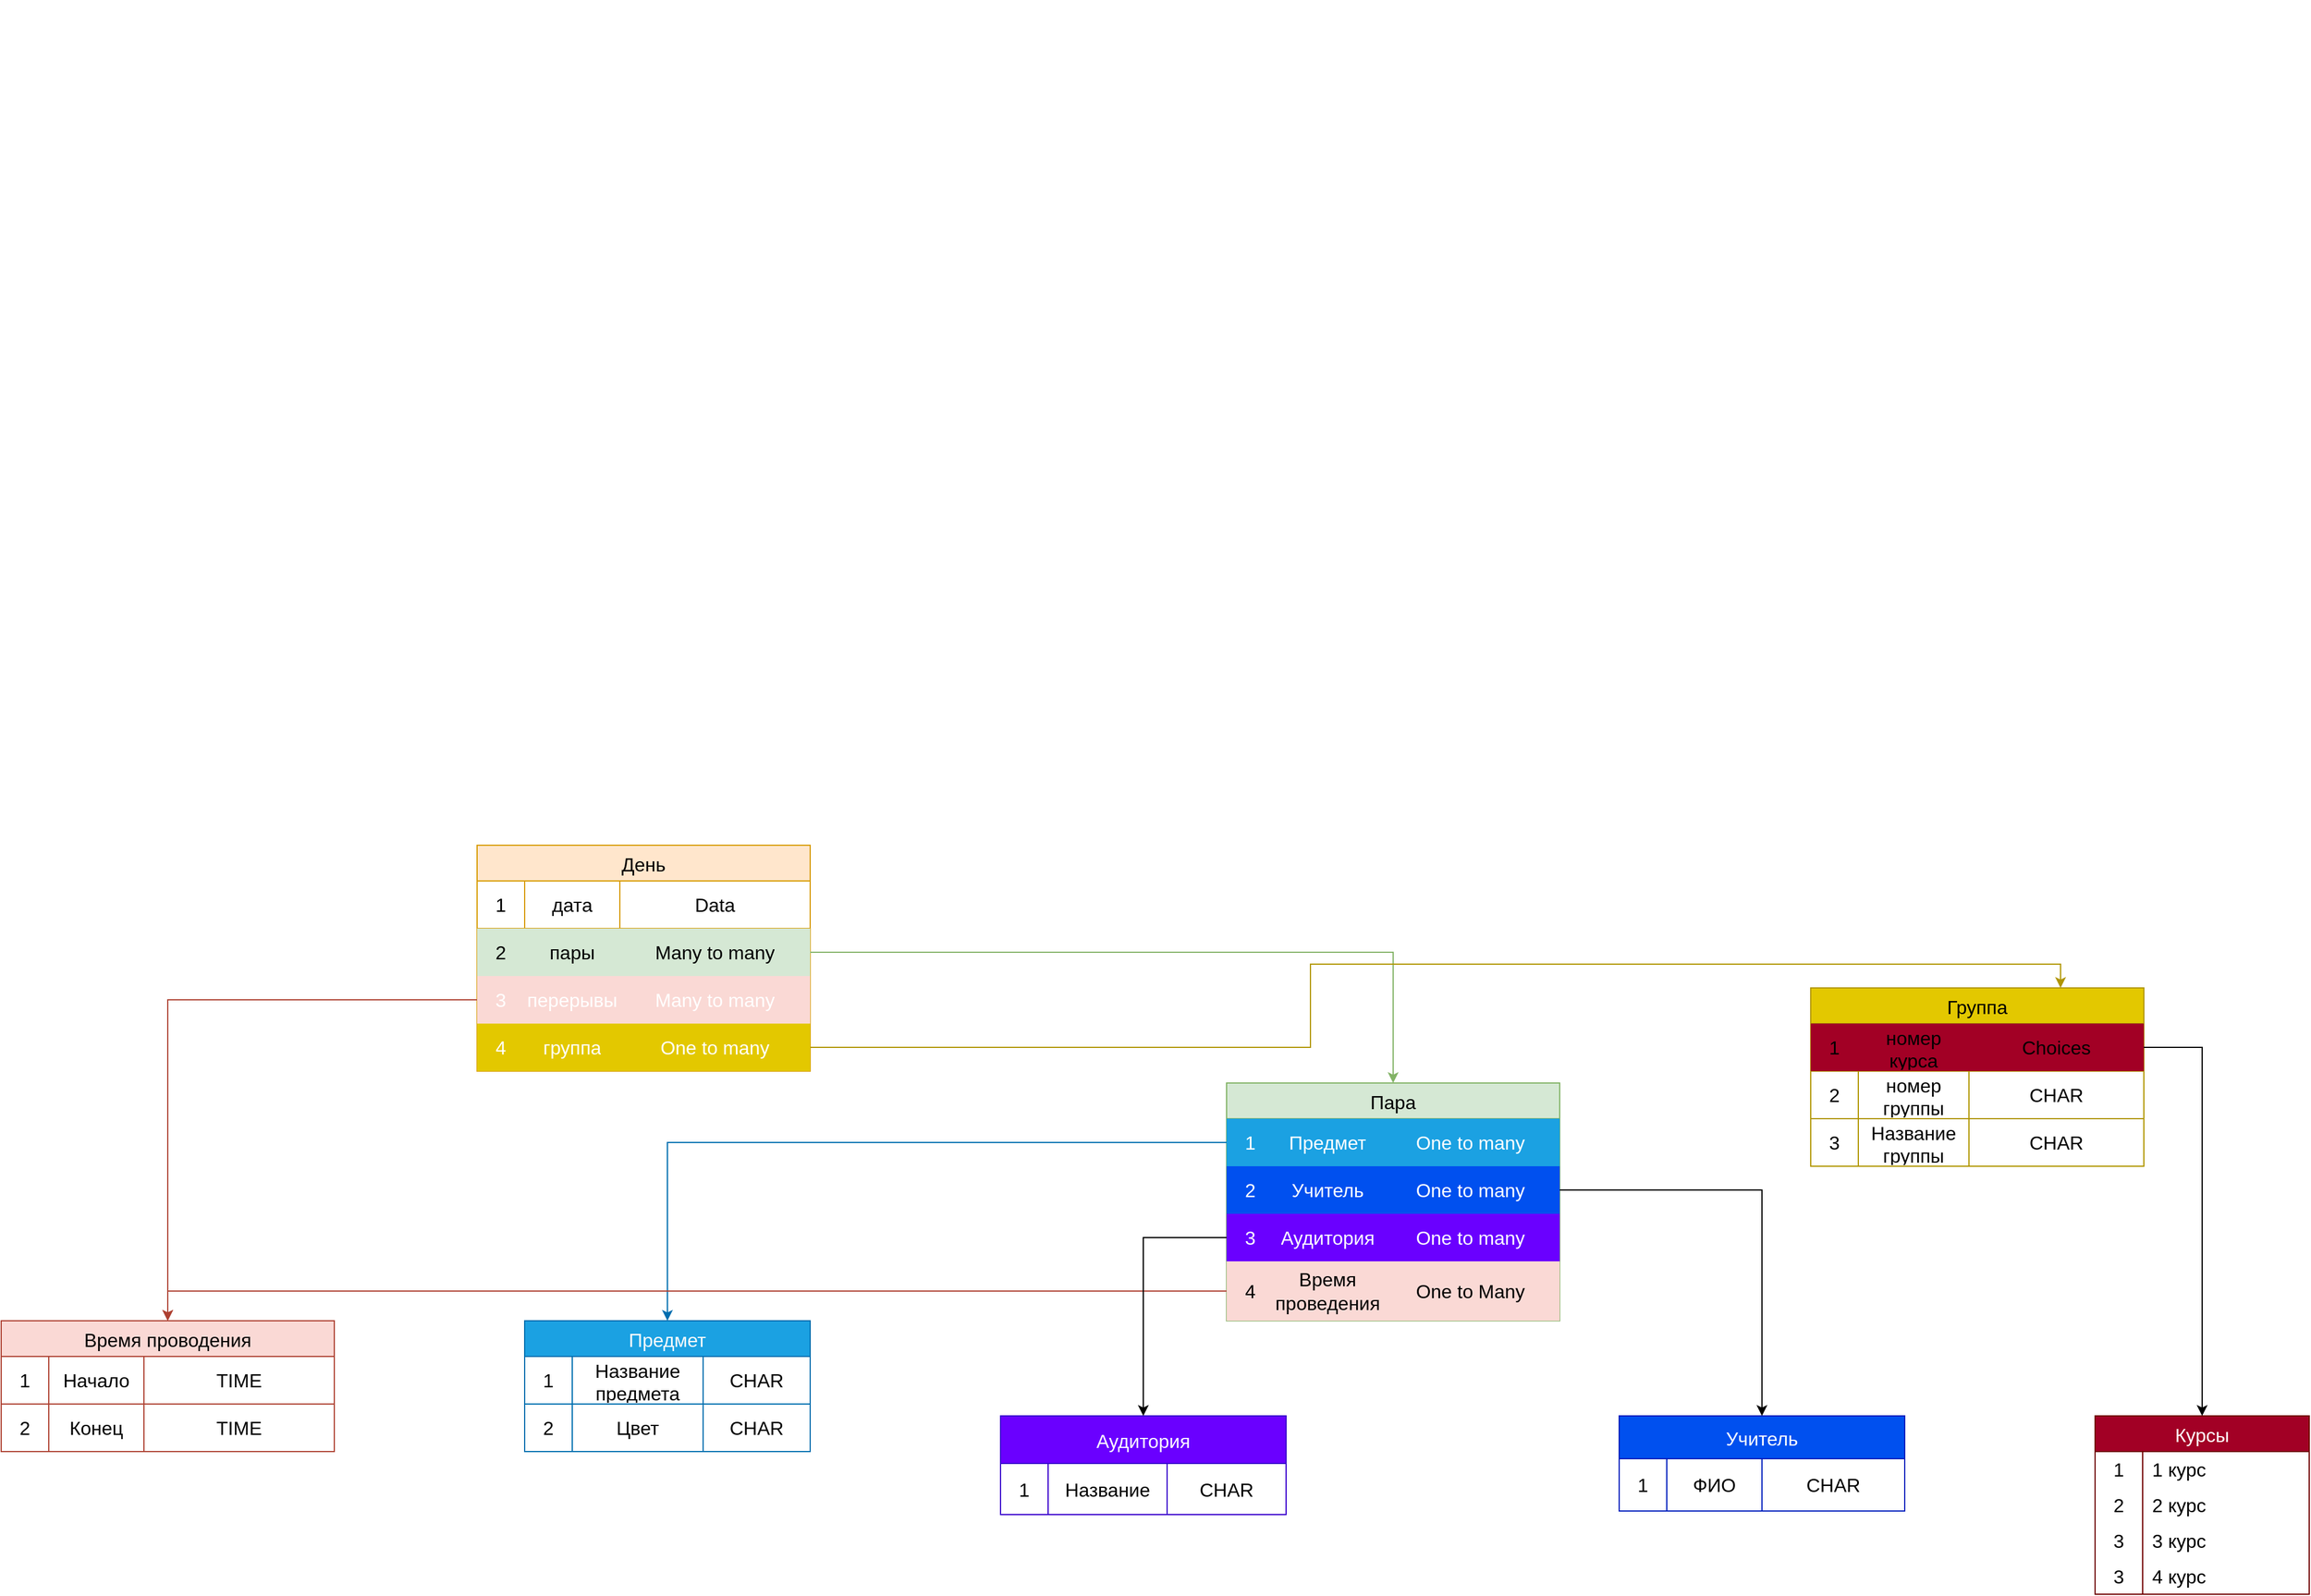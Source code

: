 <mxfile version="21.3.7" type="github">
  <diagram name="Страница 1" id="l88t7yl5sVM7H9zaF7OF">
    <mxGraphModel dx="4412" dy="1768" grid="1" gridSize="10" guides="1" tooltips="1" connect="1" arrows="1" fold="1" page="1" pageScale="1" pageWidth="827" pageHeight="1169" math="0" shadow="0">
      <root>
        <mxCell id="0" />
        <mxCell id="1" parent="0" />
        <mxCell id="nPrGG4G05b8_OCplmjlZ-57" value="" style="shape=tableRow;horizontal=0;startSize=0;swimlaneHead=0;swimlaneBody=0;top=0;left=0;bottom=0;right=0;collapsible=0;dropTarget=0;fillColor=none;points=[[0,0.5],[1,0.5]];portConstraint=eastwest;strokeColor=inherit;fontSize=16;" vertex="1" parent="1">
          <mxGeometry x="40" y="410" width="180" height="30" as="geometry" />
        </mxCell>
        <mxCell id="nPrGG4G05b8_OCplmjlZ-191" value="День" style="shape=table;startSize=30;container=1;collapsible=0;childLayout=tableLayout;strokeColor=#d79b00;fontSize=16;fillColor=#ffe6cc;" vertex="1" parent="1">
          <mxGeometry x="-160" y="1120" width="280" height="190" as="geometry" />
        </mxCell>
        <mxCell id="nPrGG4G05b8_OCplmjlZ-192" value="" style="shape=tableRow;horizontal=0;startSize=0;swimlaneHead=0;swimlaneBody=0;strokeColor=#d79b00;top=0;left=0;bottom=0;right=0;collapsible=0;dropTarget=0;fillColor=none;points=[[0,0.5],[1,0.5]];portConstraint=eastwest;fontSize=16;" vertex="1" parent="nPrGG4G05b8_OCplmjlZ-191">
          <mxGeometry y="30" width="280" height="40" as="geometry" />
        </mxCell>
        <mxCell id="nPrGG4G05b8_OCplmjlZ-193" value="1" style="shape=partialRectangle;html=1;whiteSpace=wrap;connectable=0;strokeColor=inherit;overflow=hidden;fillColor=none;top=0;left=0;bottom=0;right=0;pointerEvents=1;fontSize=16;" vertex="1" parent="nPrGG4G05b8_OCplmjlZ-192">
          <mxGeometry width="40" height="40" as="geometry">
            <mxRectangle width="40" height="40" as="alternateBounds" />
          </mxGeometry>
        </mxCell>
        <mxCell id="nPrGG4G05b8_OCplmjlZ-194" value="дата" style="shape=partialRectangle;html=1;whiteSpace=wrap;connectable=0;strokeColor=inherit;overflow=hidden;fillColor=none;top=0;left=0;bottom=0;right=0;pointerEvents=1;fontSize=16;" vertex="1" parent="nPrGG4G05b8_OCplmjlZ-192">
          <mxGeometry x="40" width="80" height="40" as="geometry">
            <mxRectangle width="80" height="40" as="alternateBounds" />
          </mxGeometry>
        </mxCell>
        <mxCell id="nPrGG4G05b8_OCplmjlZ-195" value="Data" style="shape=partialRectangle;html=1;whiteSpace=wrap;connectable=0;strokeColor=inherit;overflow=hidden;fillColor=none;top=0;left=0;bottom=0;right=0;pointerEvents=1;fontSize=16;" vertex="1" parent="nPrGG4G05b8_OCplmjlZ-192">
          <mxGeometry x="120" width="160" height="40" as="geometry">
            <mxRectangle width="160" height="40" as="alternateBounds" />
          </mxGeometry>
        </mxCell>
        <mxCell id="nPrGG4G05b8_OCplmjlZ-385" value="" style="shape=tableRow;horizontal=0;startSize=0;swimlaneHead=0;swimlaneBody=0;strokeColor=#82b366;top=0;left=0;bottom=0;right=0;collapsible=0;dropTarget=0;fillColor=#d5e8d4;points=[[0,0.5],[1,0.5]];portConstraint=eastwest;fontSize=16;" vertex="1" parent="nPrGG4G05b8_OCplmjlZ-191">
          <mxGeometry y="70" width="280" height="40" as="geometry" />
        </mxCell>
        <mxCell id="nPrGG4G05b8_OCplmjlZ-386" value="2" style="shape=partialRectangle;html=1;whiteSpace=wrap;connectable=0;strokeColor=inherit;overflow=hidden;fillColor=none;top=0;left=0;bottom=0;right=0;pointerEvents=1;fontSize=16;" vertex="1" parent="nPrGG4G05b8_OCplmjlZ-385">
          <mxGeometry width="40" height="40" as="geometry">
            <mxRectangle width="40" height="40" as="alternateBounds" />
          </mxGeometry>
        </mxCell>
        <mxCell id="nPrGG4G05b8_OCplmjlZ-387" value="пары" style="shape=partialRectangle;html=1;whiteSpace=wrap;connectable=0;strokeColor=inherit;overflow=hidden;fillColor=none;top=0;left=0;bottom=0;right=0;pointerEvents=1;fontSize=16;" vertex="1" parent="nPrGG4G05b8_OCplmjlZ-385">
          <mxGeometry x="40" width="80" height="40" as="geometry">
            <mxRectangle width="80" height="40" as="alternateBounds" />
          </mxGeometry>
        </mxCell>
        <mxCell id="nPrGG4G05b8_OCplmjlZ-388" value="Many to many" style="shape=partialRectangle;html=1;whiteSpace=wrap;connectable=0;strokeColor=inherit;overflow=hidden;fillColor=none;top=0;left=0;bottom=0;right=0;pointerEvents=1;fontSize=16;" vertex="1" parent="nPrGG4G05b8_OCplmjlZ-385">
          <mxGeometry x="120" width="160" height="40" as="geometry">
            <mxRectangle width="160" height="40" as="alternateBounds" />
          </mxGeometry>
        </mxCell>
        <mxCell id="nPrGG4G05b8_OCplmjlZ-425" value="" style="shape=tableRow;horizontal=0;startSize=0;swimlaneHead=0;swimlaneBody=0;strokeColor=#ae4132;top=0;left=0;bottom=0;right=0;collapsible=0;dropTarget=0;fillColor=#fad9d5;points=[[0,0.5],[1,0.5]];portConstraint=eastwest;fontSize=16;" vertex="1" parent="nPrGG4G05b8_OCplmjlZ-191">
          <mxGeometry y="110" width="280" height="40" as="geometry" />
        </mxCell>
        <mxCell id="nPrGG4G05b8_OCplmjlZ-426" value="3" style="shape=partialRectangle;html=1;whiteSpace=wrap;connectable=0;strokeColor=inherit;overflow=hidden;fillColor=none;top=0;left=0;bottom=0;right=0;pointerEvents=1;fontSize=16;fontColor=#ffffff;labelBorderColor=none;" vertex="1" parent="nPrGG4G05b8_OCplmjlZ-425">
          <mxGeometry width="40" height="40" as="geometry">
            <mxRectangle width="40" height="40" as="alternateBounds" />
          </mxGeometry>
        </mxCell>
        <mxCell id="nPrGG4G05b8_OCplmjlZ-427" value="перерывы" style="shape=partialRectangle;html=1;whiteSpace=wrap;connectable=0;strokeColor=inherit;overflow=hidden;fillColor=none;top=0;left=0;bottom=0;right=0;pointerEvents=1;fontSize=16;fontColor=#ffffff;labelBorderColor=none;" vertex="1" parent="nPrGG4G05b8_OCplmjlZ-425">
          <mxGeometry x="40" width="80" height="40" as="geometry">
            <mxRectangle width="80" height="40" as="alternateBounds" />
          </mxGeometry>
        </mxCell>
        <mxCell id="nPrGG4G05b8_OCplmjlZ-428" value="Many to many" style="shape=partialRectangle;html=1;whiteSpace=wrap;connectable=0;strokeColor=inherit;overflow=hidden;fillColor=none;top=0;left=0;bottom=0;right=0;pointerEvents=1;fontSize=16;fontColor=#ffffff;labelBorderColor=none;" vertex="1" parent="nPrGG4G05b8_OCplmjlZ-425">
          <mxGeometry x="120" width="160" height="40" as="geometry">
            <mxRectangle width="160" height="40" as="alternateBounds" />
          </mxGeometry>
        </mxCell>
        <mxCell id="nPrGG4G05b8_OCplmjlZ-522" value="" style="shape=tableRow;horizontal=0;startSize=0;swimlaneHead=0;swimlaneBody=0;strokeColor=#B09500;top=0;left=0;bottom=0;right=0;collapsible=0;dropTarget=0;fillColor=#e3c800;points=[[0,0.5],[1,0.5]];portConstraint=eastwest;fontSize=16;fontColor=#000000;" vertex="1" parent="nPrGG4G05b8_OCplmjlZ-191">
          <mxGeometry y="150" width="280" height="40" as="geometry" />
        </mxCell>
        <mxCell id="nPrGG4G05b8_OCplmjlZ-523" value="4" style="shape=partialRectangle;html=1;whiteSpace=wrap;connectable=0;strokeColor=inherit;overflow=hidden;fillColor=none;top=0;left=0;bottom=0;right=0;pointerEvents=1;fontSize=16;fontColor=#ffffff;labelBorderColor=none;" vertex="1" parent="nPrGG4G05b8_OCplmjlZ-522">
          <mxGeometry width="40" height="40" as="geometry">
            <mxRectangle width="40" height="40" as="alternateBounds" />
          </mxGeometry>
        </mxCell>
        <mxCell id="nPrGG4G05b8_OCplmjlZ-524" value="группа" style="shape=partialRectangle;html=1;whiteSpace=wrap;connectable=0;strokeColor=inherit;overflow=hidden;fillColor=none;top=0;left=0;bottom=0;right=0;pointerEvents=1;fontSize=16;fontColor=#ffffff;labelBorderColor=none;" vertex="1" parent="nPrGG4G05b8_OCplmjlZ-522">
          <mxGeometry x="40" width="80" height="40" as="geometry">
            <mxRectangle width="80" height="40" as="alternateBounds" />
          </mxGeometry>
        </mxCell>
        <mxCell id="nPrGG4G05b8_OCplmjlZ-525" value="One to many" style="shape=partialRectangle;html=1;whiteSpace=wrap;connectable=0;strokeColor=inherit;overflow=hidden;fillColor=none;top=0;left=0;bottom=0;right=0;pointerEvents=1;fontSize=16;fontColor=#ffffff;labelBorderColor=none;" vertex="1" parent="nPrGG4G05b8_OCplmjlZ-522">
          <mxGeometry x="120" width="160" height="40" as="geometry">
            <mxRectangle width="160" height="40" as="alternateBounds" />
          </mxGeometry>
        </mxCell>
        <mxCell id="nPrGG4G05b8_OCplmjlZ-247" value="Группа" style="shape=table;startSize=30;container=1;collapsible=0;childLayout=tableLayout;strokeColor=#B09500;fontSize=16;fillColor=#e3c800;fontColor=#000000;" vertex="1" parent="1">
          <mxGeometry x="961" y="1240" width="280" height="150" as="geometry" />
        </mxCell>
        <mxCell id="nPrGG4G05b8_OCplmjlZ-264" value="" style="shape=tableRow;horizontal=0;startSize=0;swimlaneHead=0;swimlaneBody=0;top=0;left=0;bottom=0;right=0;collapsible=0;dropTarget=0;points=[[0,0.5],[1,0.5]];portConstraint=eastwest;fontSize=16;fillColor=#a20025;fontColor=#ffffff;strokeColor=#6F0000;" vertex="1" parent="nPrGG4G05b8_OCplmjlZ-247">
          <mxGeometry y="30" width="280" height="40" as="geometry" />
        </mxCell>
        <mxCell id="nPrGG4G05b8_OCplmjlZ-265" value="1" style="shape=partialRectangle;html=1;whiteSpace=wrap;connectable=0;strokeColor=inherit;overflow=hidden;fillColor=none;top=0;left=0;bottom=0;right=0;pointerEvents=1;fontSize=16;" vertex="1" parent="nPrGG4G05b8_OCplmjlZ-264">
          <mxGeometry width="40" height="40" as="geometry">
            <mxRectangle width="40" height="40" as="alternateBounds" />
          </mxGeometry>
        </mxCell>
        <mxCell id="nPrGG4G05b8_OCplmjlZ-266" value="номер курса" style="shape=partialRectangle;html=1;whiteSpace=wrap;connectable=0;strokeColor=inherit;overflow=hidden;fillColor=none;top=0;left=0;bottom=0;right=0;pointerEvents=1;fontSize=16;" vertex="1" parent="nPrGG4G05b8_OCplmjlZ-264">
          <mxGeometry x="40" width="93" height="40" as="geometry">
            <mxRectangle width="93" height="40" as="alternateBounds" />
          </mxGeometry>
        </mxCell>
        <mxCell id="nPrGG4G05b8_OCplmjlZ-267" value="Choices" style="shape=partialRectangle;html=1;whiteSpace=wrap;connectable=0;strokeColor=inherit;overflow=hidden;fillColor=none;top=0;left=0;bottom=0;right=0;pointerEvents=1;fontSize=16;" vertex="1" parent="nPrGG4G05b8_OCplmjlZ-264">
          <mxGeometry x="133" width="147" height="40" as="geometry">
            <mxRectangle width="147" height="40" as="alternateBounds" />
          </mxGeometry>
        </mxCell>
        <mxCell id="nPrGG4G05b8_OCplmjlZ-252" value="" style="shape=tableRow;horizontal=0;startSize=0;swimlaneHead=0;swimlaneBody=0;strokeColor=inherit;top=0;left=0;bottom=0;right=0;collapsible=0;dropTarget=0;fillColor=none;points=[[0,0.5],[1,0.5]];portConstraint=eastwest;fontSize=16;" vertex="1" parent="nPrGG4G05b8_OCplmjlZ-247">
          <mxGeometry y="70" width="280" height="40" as="geometry" />
        </mxCell>
        <mxCell id="nPrGG4G05b8_OCplmjlZ-253" value="2" style="shape=partialRectangle;html=1;whiteSpace=wrap;connectable=0;strokeColor=inherit;overflow=hidden;fillColor=none;top=0;left=0;bottom=0;right=0;pointerEvents=1;fontSize=16;" vertex="1" parent="nPrGG4G05b8_OCplmjlZ-252">
          <mxGeometry width="40" height="40" as="geometry">
            <mxRectangle width="40" height="40" as="alternateBounds" />
          </mxGeometry>
        </mxCell>
        <mxCell id="nPrGG4G05b8_OCplmjlZ-254" value="номер группы" style="shape=partialRectangle;html=1;whiteSpace=wrap;connectable=0;strokeColor=inherit;overflow=hidden;fillColor=none;top=0;left=0;bottom=0;right=0;pointerEvents=1;fontSize=16;" vertex="1" parent="nPrGG4G05b8_OCplmjlZ-252">
          <mxGeometry x="40" width="93" height="40" as="geometry">
            <mxRectangle width="93" height="40" as="alternateBounds" />
          </mxGeometry>
        </mxCell>
        <mxCell id="nPrGG4G05b8_OCplmjlZ-255" value="CHAR" style="shape=partialRectangle;html=1;whiteSpace=wrap;connectable=0;strokeColor=inherit;overflow=hidden;fillColor=none;top=0;left=0;bottom=0;right=0;pointerEvents=1;fontSize=16;" vertex="1" parent="nPrGG4G05b8_OCplmjlZ-252">
          <mxGeometry x="133" width="147" height="40" as="geometry">
            <mxRectangle width="147" height="40" as="alternateBounds" />
          </mxGeometry>
        </mxCell>
        <mxCell id="nPrGG4G05b8_OCplmjlZ-256" value="" style="shape=tableRow;horizontal=0;startSize=0;swimlaneHead=0;swimlaneBody=0;strokeColor=inherit;top=0;left=0;bottom=0;right=0;collapsible=0;dropTarget=0;fillColor=none;points=[[0,0.5],[1,0.5]];portConstraint=eastwest;fontSize=16;" vertex="1" parent="nPrGG4G05b8_OCplmjlZ-247">
          <mxGeometry y="110" width="280" height="40" as="geometry" />
        </mxCell>
        <mxCell id="nPrGG4G05b8_OCplmjlZ-257" value="3" style="shape=partialRectangle;html=1;whiteSpace=wrap;connectable=0;strokeColor=inherit;overflow=hidden;fillColor=none;top=0;left=0;bottom=0;right=0;pointerEvents=1;fontSize=16;" vertex="1" parent="nPrGG4G05b8_OCplmjlZ-256">
          <mxGeometry width="40" height="40" as="geometry">
            <mxRectangle width="40" height="40" as="alternateBounds" />
          </mxGeometry>
        </mxCell>
        <mxCell id="nPrGG4G05b8_OCplmjlZ-258" value="Название группы" style="shape=partialRectangle;html=1;whiteSpace=wrap;connectable=0;strokeColor=inherit;overflow=hidden;fillColor=none;top=0;left=0;bottom=0;right=0;pointerEvents=1;fontSize=16;" vertex="1" parent="nPrGG4G05b8_OCplmjlZ-256">
          <mxGeometry x="40" width="93" height="40" as="geometry">
            <mxRectangle width="93" height="40" as="alternateBounds" />
          </mxGeometry>
        </mxCell>
        <mxCell id="nPrGG4G05b8_OCplmjlZ-259" value="CHAR" style="shape=partialRectangle;html=1;whiteSpace=wrap;connectable=0;strokeColor=inherit;overflow=hidden;fillColor=none;top=0;left=0;bottom=0;right=0;pointerEvents=1;fontSize=16;" vertex="1" parent="nPrGG4G05b8_OCplmjlZ-256">
          <mxGeometry x="133" width="147" height="40" as="geometry">
            <mxRectangle width="147" height="40" as="alternateBounds" />
          </mxGeometry>
        </mxCell>
        <mxCell id="nPrGG4G05b8_OCplmjlZ-324" value="Предмет" style="shape=table;startSize=30;container=1;collapsible=0;childLayout=tableLayout;strokeColor=#006EAF;fontSize=16;fillColor=#1ba1e2;fontColor=#fafafa;labelBorderColor=none;" vertex="1" parent="1">
          <mxGeometry x="-120" y="1520" width="240" height="110" as="geometry" />
        </mxCell>
        <mxCell id="nPrGG4G05b8_OCplmjlZ-329" value="" style="shape=tableRow;horizontal=0;startSize=0;swimlaneHead=0;swimlaneBody=0;strokeColor=inherit;top=0;left=0;bottom=0;right=0;collapsible=0;dropTarget=0;fillColor=none;points=[[0,0.5],[1,0.5]];portConstraint=eastwest;fontSize=16;" vertex="1" parent="nPrGG4G05b8_OCplmjlZ-324">
          <mxGeometry y="30" width="240" height="40" as="geometry" />
        </mxCell>
        <mxCell id="nPrGG4G05b8_OCplmjlZ-330" value="1" style="shape=partialRectangle;html=1;whiteSpace=wrap;connectable=0;strokeColor=inherit;overflow=hidden;fillColor=none;top=0;left=0;bottom=0;right=0;pointerEvents=1;fontSize=16;" vertex="1" parent="nPrGG4G05b8_OCplmjlZ-329">
          <mxGeometry width="40" height="40" as="geometry">
            <mxRectangle width="40" height="40" as="alternateBounds" />
          </mxGeometry>
        </mxCell>
        <mxCell id="nPrGG4G05b8_OCplmjlZ-331" value="Название предмета" style="shape=partialRectangle;html=1;whiteSpace=wrap;connectable=0;strokeColor=inherit;overflow=hidden;fillColor=none;top=0;left=0;bottom=0;right=0;pointerEvents=1;fontSize=16;" vertex="1" parent="nPrGG4G05b8_OCplmjlZ-329">
          <mxGeometry x="40" width="110" height="40" as="geometry">
            <mxRectangle width="110" height="40" as="alternateBounds" />
          </mxGeometry>
        </mxCell>
        <mxCell id="nPrGG4G05b8_OCplmjlZ-332" value="CHAR" style="shape=partialRectangle;html=1;whiteSpace=wrap;connectable=0;strokeColor=inherit;overflow=hidden;fillColor=none;top=0;left=0;bottom=0;right=0;pointerEvents=1;fontSize=16;" vertex="1" parent="nPrGG4G05b8_OCplmjlZ-329">
          <mxGeometry x="150" width="90" height="40" as="geometry">
            <mxRectangle width="90" height="40" as="alternateBounds" />
          </mxGeometry>
        </mxCell>
        <mxCell id="nPrGG4G05b8_OCplmjlZ-528" value="" style="shape=tableRow;horizontal=0;startSize=0;swimlaneHead=0;swimlaneBody=0;strokeColor=inherit;top=0;left=0;bottom=0;right=0;collapsible=0;dropTarget=0;fillColor=none;points=[[0,0.5],[1,0.5]];portConstraint=eastwest;fontSize=16;" vertex="1" parent="nPrGG4G05b8_OCplmjlZ-324">
          <mxGeometry y="70" width="240" height="40" as="geometry" />
        </mxCell>
        <mxCell id="nPrGG4G05b8_OCplmjlZ-529" value="2" style="shape=partialRectangle;html=1;whiteSpace=wrap;connectable=0;strokeColor=inherit;overflow=hidden;fillColor=none;top=0;left=0;bottom=0;right=0;pointerEvents=1;fontSize=16;" vertex="1" parent="nPrGG4G05b8_OCplmjlZ-528">
          <mxGeometry width="40" height="40" as="geometry">
            <mxRectangle width="40" height="40" as="alternateBounds" />
          </mxGeometry>
        </mxCell>
        <mxCell id="nPrGG4G05b8_OCplmjlZ-530" value="Цвет" style="shape=partialRectangle;html=1;whiteSpace=wrap;connectable=0;strokeColor=inherit;overflow=hidden;fillColor=none;top=0;left=0;bottom=0;right=0;pointerEvents=1;fontSize=16;" vertex="1" parent="nPrGG4G05b8_OCplmjlZ-528">
          <mxGeometry x="40" width="110" height="40" as="geometry">
            <mxRectangle width="110" height="40" as="alternateBounds" />
          </mxGeometry>
        </mxCell>
        <mxCell id="nPrGG4G05b8_OCplmjlZ-531" value="CHAR" style="shape=partialRectangle;html=1;whiteSpace=wrap;connectable=0;strokeColor=inherit;overflow=hidden;fillColor=none;top=0;left=0;bottom=0;right=0;pointerEvents=1;fontSize=16;" vertex="1" parent="nPrGG4G05b8_OCplmjlZ-528">
          <mxGeometry x="150" width="90" height="40" as="geometry">
            <mxRectangle width="90" height="40" as="alternateBounds" />
          </mxGeometry>
        </mxCell>
        <mxCell id="nPrGG4G05b8_OCplmjlZ-342" value="Учитель" style="shape=table;startSize=36;container=1;collapsible=0;childLayout=tableLayout;strokeColor=#001DBC;fontSize=16;fillColor=#0050ef;fontColor=#ffffff;labelBackgroundColor=none;" vertex="1" parent="1">
          <mxGeometry x="800" y="1600" width="240" height="80" as="geometry" />
        </mxCell>
        <mxCell id="nPrGG4G05b8_OCplmjlZ-347" value="" style="shape=tableRow;horizontal=0;startSize=0;swimlaneHead=0;swimlaneBody=0;strokeColor=inherit;top=0;left=0;bottom=0;right=0;collapsible=0;dropTarget=0;fillColor=none;points=[[0,0.5],[1,0.5]];portConstraint=eastwest;fontSize=16;" vertex="1" parent="nPrGG4G05b8_OCplmjlZ-342">
          <mxGeometry y="36" width="240" height="44" as="geometry" />
        </mxCell>
        <mxCell id="nPrGG4G05b8_OCplmjlZ-348" value="1" style="shape=partialRectangle;html=1;whiteSpace=wrap;connectable=0;strokeColor=inherit;overflow=hidden;fillColor=none;top=0;left=0;bottom=0;right=0;pointerEvents=1;fontSize=16;" vertex="1" parent="nPrGG4G05b8_OCplmjlZ-347">
          <mxGeometry width="40" height="44" as="geometry">
            <mxRectangle width="40" height="44" as="alternateBounds" />
          </mxGeometry>
        </mxCell>
        <mxCell id="nPrGG4G05b8_OCplmjlZ-349" value="ФИО" style="shape=partialRectangle;html=1;whiteSpace=wrap;connectable=0;strokeColor=inherit;overflow=hidden;fillColor=none;top=0;left=0;bottom=0;right=0;pointerEvents=1;fontSize=16;" vertex="1" parent="nPrGG4G05b8_OCplmjlZ-347">
          <mxGeometry x="40" width="80" height="44" as="geometry">
            <mxRectangle width="80" height="44" as="alternateBounds" />
          </mxGeometry>
        </mxCell>
        <mxCell id="nPrGG4G05b8_OCplmjlZ-350" value="CHAR" style="shape=partialRectangle;html=1;whiteSpace=wrap;connectable=0;strokeColor=inherit;overflow=hidden;fillColor=none;top=0;left=0;bottom=0;right=0;pointerEvents=1;fontSize=16;" vertex="1" parent="nPrGG4G05b8_OCplmjlZ-347">
          <mxGeometry x="120" width="120" height="44" as="geometry">
            <mxRectangle width="120" height="44" as="alternateBounds" />
          </mxGeometry>
        </mxCell>
        <mxCell id="nPrGG4G05b8_OCplmjlZ-360" value="Аудитория" style="shape=table;startSize=40;container=1;collapsible=0;childLayout=tableLayout;strokeColor=#3700CC;fontSize=16;fillColor=#6a00ff;fontColor=#ffffff;" vertex="1" parent="1">
          <mxGeometry x="280" y="1600" width="240" height="83" as="geometry" />
        </mxCell>
        <mxCell id="nPrGG4G05b8_OCplmjlZ-365" value="" style="shape=tableRow;horizontal=0;startSize=0;swimlaneHead=0;swimlaneBody=0;strokeColor=inherit;top=0;left=0;bottom=0;right=0;collapsible=0;dropTarget=0;fillColor=none;points=[[0,0.5],[1,0.5]];portConstraint=eastwest;fontSize=16;" vertex="1" parent="nPrGG4G05b8_OCplmjlZ-360">
          <mxGeometry y="40" width="240" height="43" as="geometry" />
        </mxCell>
        <mxCell id="nPrGG4G05b8_OCplmjlZ-366" value="1" style="shape=partialRectangle;html=1;whiteSpace=wrap;connectable=0;strokeColor=inherit;overflow=hidden;fillColor=none;top=0;left=0;bottom=0;right=0;pointerEvents=1;fontSize=16;" vertex="1" parent="nPrGG4G05b8_OCplmjlZ-365">
          <mxGeometry width="40" height="43" as="geometry">
            <mxRectangle width="40" height="43" as="alternateBounds" />
          </mxGeometry>
        </mxCell>
        <mxCell id="nPrGG4G05b8_OCplmjlZ-367" value="Название" style="shape=partialRectangle;html=1;whiteSpace=wrap;connectable=0;strokeColor=inherit;overflow=hidden;fillColor=none;top=0;left=0;bottom=0;right=0;pointerEvents=1;fontSize=16;" vertex="1" parent="nPrGG4G05b8_OCplmjlZ-365">
          <mxGeometry x="40" width="100" height="43" as="geometry">
            <mxRectangle width="100" height="43" as="alternateBounds" />
          </mxGeometry>
        </mxCell>
        <mxCell id="nPrGG4G05b8_OCplmjlZ-368" value="CHAR" style="shape=partialRectangle;html=1;whiteSpace=wrap;connectable=0;strokeColor=inherit;overflow=hidden;fillColor=none;top=0;left=0;bottom=0;right=0;pointerEvents=1;fontSize=16;" vertex="1" parent="nPrGG4G05b8_OCplmjlZ-365">
          <mxGeometry x="140" width="100" height="43" as="geometry">
            <mxRectangle width="100" height="43" as="alternateBounds" />
          </mxGeometry>
        </mxCell>
        <mxCell id="nPrGG4G05b8_OCplmjlZ-395" value="Пара" style="shape=table;startSize=30;container=1;collapsible=0;childLayout=tableLayout;strokeColor=#82b366;fontSize=16;fillColor=#d5e8d4;" vertex="1" parent="1">
          <mxGeometry x="470" y="1320" width="280" height="200" as="geometry" />
        </mxCell>
        <mxCell id="nPrGG4G05b8_OCplmjlZ-400" value="" style="shape=tableRow;horizontal=0;startSize=0;swimlaneHead=0;swimlaneBody=0;strokeColor=#006EAF;top=0;left=0;bottom=0;right=0;collapsible=0;dropTarget=0;fillColor=#1ba1e2;points=[[0,0.5],[1,0.5]];portConstraint=eastwest;fontSize=16;fontColor=#ffffff;" vertex="1" parent="nPrGG4G05b8_OCplmjlZ-395">
          <mxGeometry y="30" width="280" height="40" as="geometry" />
        </mxCell>
        <mxCell id="nPrGG4G05b8_OCplmjlZ-401" value="1" style="shape=partialRectangle;html=1;whiteSpace=wrap;connectable=0;strokeColor=inherit;overflow=hidden;fillColor=none;top=0;left=0;bottom=0;right=0;pointerEvents=1;fontSize=16;fontColor=#ffffff;" vertex="1" parent="nPrGG4G05b8_OCplmjlZ-400">
          <mxGeometry width="40" height="40" as="geometry">
            <mxRectangle width="40" height="40" as="alternateBounds" />
          </mxGeometry>
        </mxCell>
        <mxCell id="nPrGG4G05b8_OCplmjlZ-402" value="&lt;font color=&quot;#ffffff&quot;&gt;Предмет&lt;/font&gt;" style="shape=partialRectangle;html=1;whiteSpace=wrap;connectable=0;strokeColor=inherit;overflow=hidden;fillColor=none;top=0;left=0;bottom=0;right=0;pointerEvents=1;fontSize=16;" vertex="1" parent="nPrGG4G05b8_OCplmjlZ-400">
          <mxGeometry x="40" width="90" height="40" as="geometry">
            <mxRectangle width="90" height="40" as="alternateBounds" />
          </mxGeometry>
        </mxCell>
        <mxCell id="nPrGG4G05b8_OCplmjlZ-403" value="One to many" style="shape=partialRectangle;html=1;whiteSpace=wrap;connectable=0;strokeColor=inherit;overflow=hidden;fillColor=none;top=0;left=0;bottom=0;right=0;pointerEvents=1;fontSize=16;fontColor=#FFFFFF;" vertex="1" parent="nPrGG4G05b8_OCplmjlZ-400">
          <mxGeometry x="130" width="150" height="40" as="geometry">
            <mxRectangle width="150" height="40" as="alternateBounds" />
          </mxGeometry>
        </mxCell>
        <mxCell id="nPrGG4G05b8_OCplmjlZ-404" value="" style="shape=tableRow;horizontal=0;startSize=0;swimlaneHead=0;swimlaneBody=0;strokeColor=#001DBC;top=0;left=0;bottom=0;right=0;collapsible=0;dropTarget=0;fillColor=#0050ef;points=[[0,0.5],[1,0.5]];portConstraint=eastwest;fontSize=16;fontColor=#ffffff;" vertex="1" parent="nPrGG4G05b8_OCplmjlZ-395">
          <mxGeometry y="70" width="280" height="40" as="geometry" />
        </mxCell>
        <mxCell id="nPrGG4G05b8_OCplmjlZ-405" value="2" style="shape=partialRectangle;html=1;whiteSpace=wrap;connectable=0;strokeColor=inherit;overflow=hidden;fillColor=none;top=0;left=0;bottom=0;right=0;pointerEvents=1;fontSize=16;fontColor=#ffffff;labelBorderColor=none;" vertex="1" parent="nPrGG4G05b8_OCplmjlZ-404">
          <mxGeometry width="40" height="40" as="geometry">
            <mxRectangle width="40" height="40" as="alternateBounds" />
          </mxGeometry>
        </mxCell>
        <mxCell id="nPrGG4G05b8_OCplmjlZ-406" value="Учитель" style="shape=partialRectangle;html=1;whiteSpace=wrap;connectable=0;strokeColor=inherit;overflow=hidden;fillColor=none;top=0;left=0;bottom=0;right=0;pointerEvents=1;fontSize=16;fontColor=#ffffff;labelBorderColor=none;" vertex="1" parent="nPrGG4G05b8_OCplmjlZ-404">
          <mxGeometry x="40" width="90" height="40" as="geometry">
            <mxRectangle width="90" height="40" as="alternateBounds" />
          </mxGeometry>
        </mxCell>
        <mxCell id="nPrGG4G05b8_OCplmjlZ-407" value="One to many" style="shape=partialRectangle;html=1;whiteSpace=wrap;connectable=0;strokeColor=inherit;overflow=hidden;fillColor=none;top=0;left=0;bottom=0;right=0;pointerEvents=1;fontSize=16;fontColor=#FFFFFF;" vertex="1" parent="nPrGG4G05b8_OCplmjlZ-404">
          <mxGeometry x="130" width="150" height="40" as="geometry">
            <mxRectangle width="150" height="40" as="alternateBounds" />
          </mxGeometry>
        </mxCell>
        <mxCell id="nPrGG4G05b8_OCplmjlZ-408" value="" style="shape=tableRow;horizontal=0;startSize=0;swimlaneHead=0;swimlaneBody=0;strokeColor=#3700CC;top=0;left=0;bottom=0;right=0;collapsible=0;dropTarget=0;fillColor=#6a00ff;points=[[0,0.5],[1,0.5]];portConstraint=eastwest;fontSize=16;fontColor=#ffffff;" vertex="1" parent="nPrGG4G05b8_OCplmjlZ-395">
          <mxGeometry y="110" width="280" height="40" as="geometry" />
        </mxCell>
        <mxCell id="nPrGG4G05b8_OCplmjlZ-409" value="3" style="shape=partialRectangle;html=1;whiteSpace=wrap;connectable=0;strokeColor=inherit;overflow=hidden;fillColor=none;top=0;left=0;bottom=0;right=0;pointerEvents=1;fontSize=16;fontColor=#ffffff;labelBorderColor=none;" vertex="1" parent="nPrGG4G05b8_OCplmjlZ-408">
          <mxGeometry width="40" height="40" as="geometry">
            <mxRectangle width="40" height="40" as="alternateBounds" />
          </mxGeometry>
        </mxCell>
        <mxCell id="nPrGG4G05b8_OCplmjlZ-410" value="Аудитория" style="shape=partialRectangle;html=1;whiteSpace=wrap;connectable=0;strokeColor=inherit;overflow=hidden;fillColor=none;top=0;left=0;bottom=0;right=0;pointerEvents=1;fontSize=16;fontColor=#ffffff;labelBorderColor=none;" vertex="1" parent="nPrGG4G05b8_OCplmjlZ-408">
          <mxGeometry x="40" width="90" height="40" as="geometry">
            <mxRectangle width="90" height="40" as="alternateBounds" />
          </mxGeometry>
        </mxCell>
        <mxCell id="nPrGG4G05b8_OCplmjlZ-411" value="One to many" style="shape=partialRectangle;html=1;whiteSpace=wrap;connectable=0;strokeColor=inherit;overflow=hidden;fillColor=none;top=0;left=0;bottom=0;right=0;pointerEvents=1;fontSize=16;fontColor=#FFFFFF;" vertex="1" parent="nPrGG4G05b8_OCplmjlZ-408">
          <mxGeometry x="130" width="150" height="40" as="geometry">
            <mxRectangle width="150" height="40" as="alternateBounds" />
          </mxGeometry>
        </mxCell>
        <mxCell id="nPrGG4G05b8_OCplmjlZ-416" value="" style="shape=tableRow;horizontal=0;startSize=0;swimlaneHead=0;swimlaneBody=0;strokeColor=#ae4132;top=0;left=0;bottom=0;right=0;collapsible=0;dropTarget=0;fillColor=#fad9d5;points=[[0,0.5],[1,0.5]];portConstraint=eastwest;fontSize=16;" vertex="1" parent="nPrGG4G05b8_OCplmjlZ-395">
          <mxGeometry y="150" width="280" height="50" as="geometry" />
        </mxCell>
        <mxCell id="nPrGG4G05b8_OCplmjlZ-417" value="4" style="shape=partialRectangle;html=1;whiteSpace=wrap;connectable=0;strokeColor=inherit;overflow=hidden;fillColor=none;top=0;left=0;bottom=0;right=0;pointerEvents=1;fontSize=16;" vertex="1" parent="nPrGG4G05b8_OCplmjlZ-416">
          <mxGeometry width="40" height="50" as="geometry">
            <mxRectangle width="40" height="50" as="alternateBounds" />
          </mxGeometry>
        </mxCell>
        <mxCell id="nPrGG4G05b8_OCplmjlZ-418" value="Время проведения" style="shape=partialRectangle;html=1;whiteSpace=wrap;connectable=0;strokeColor=inherit;overflow=hidden;fillColor=none;top=0;left=0;bottom=0;right=0;pointerEvents=1;fontSize=16;" vertex="1" parent="nPrGG4G05b8_OCplmjlZ-416">
          <mxGeometry x="40" width="90" height="50" as="geometry">
            <mxRectangle width="90" height="50" as="alternateBounds" />
          </mxGeometry>
        </mxCell>
        <mxCell id="nPrGG4G05b8_OCplmjlZ-419" value="One to Many" style="shape=partialRectangle;html=1;whiteSpace=wrap;connectable=0;strokeColor=inherit;overflow=hidden;fillColor=none;top=0;left=0;bottom=0;right=0;pointerEvents=1;fontSize=16;" vertex="1" parent="nPrGG4G05b8_OCplmjlZ-416">
          <mxGeometry x="130" width="150" height="50" as="geometry">
            <mxRectangle width="150" height="50" as="alternateBounds" />
          </mxGeometry>
        </mxCell>
        <mxCell id="nPrGG4G05b8_OCplmjlZ-458" style="edgeStyle=orthogonalEdgeStyle;rounded=0;orthogonalLoop=1;jettySize=auto;html=1;exitX=1;exitY=0.5;exitDx=0;exitDy=0;entryX=0.5;entryY=0;entryDx=0;entryDy=0;fillColor=#d5e8d4;strokeColor=#82b366;" edge="1" parent="1" source="nPrGG4G05b8_OCplmjlZ-385" target="nPrGG4G05b8_OCplmjlZ-395">
          <mxGeometry relative="1" as="geometry" />
        </mxCell>
        <mxCell id="nPrGG4G05b8_OCplmjlZ-462" style="edgeStyle=orthogonalEdgeStyle;rounded=0;orthogonalLoop=1;jettySize=auto;html=1;exitX=0;exitY=0.5;exitDx=0;exitDy=0;entryX=0.5;entryY=0;entryDx=0;entryDy=0;fillColor=#1ba1e2;strokeColor=#006EAF;" edge="1" parent="1" source="nPrGG4G05b8_OCplmjlZ-400" target="nPrGG4G05b8_OCplmjlZ-324">
          <mxGeometry relative="1" as="geometry" />
        </mxCell>
        <mxCell id="nPrGG4G05b8_OCplmjlZ-482" value="Курсы" style="shape=table;startSize=30;container=1;collapsible=0;childLayout=tableLayout;fixedRows=1;rowLines=0;fontStyle=0;strokeColor=#6F0000;fontSize=16;fillColor=#a20025;fontColor=#ffffff;" vertex="1" parent="1">
          <mxGeometry x="1200" y="1600" width="180" height="150" as="geometry" />
        </mxCell>
        <mxCell id="nPrGG4G05b8_OCplmjlZ-483" value="" style="shape=tableRow;horizontal=0;startSize=0;swimlaneHead=0;swimlaneBody=0;top=0;left=0;bottom=0;right=0;collapsible=0;dropTarget=0;fillColor=none;points=[[0,0.5],[1,0.5]];portConstraint=eastwest;strokeColor=inherit;fontSize=16;" vertex="1" parent="nPrGG4G05b8_OCplmjlZ-482">
          <mxGeometry y="30" width="180" height="30" as="geometry" />
        </mxCell>
        <mxCell id="nPrGG4G05b8_OCplmjlZ-484" value="1" style="shape=partialRectangle;html=1;whiteSpace=wrap;connectable=0;fillColor=none;top=0;left=0;bottom=0;right=0;overflow=hidden;pointerEvents=1;strokeColor=inherit;fontSize=16;" vertex="1" parent="nPrGG4G05b8_OCplmjlZ-483">
          <mxGeometry width="40" height="30" as="geometry">
            <mxRectangle width="40" height="30" as="alternateBounds" />
          </mxGeometry>
        </mxCell>
        <mxCell id="nPrGG4G05b8_OCplmjlZ-485" value="1 курс" style="shape=partialRectangle;html=1;whiteSpace=wrap;connectable=0;fillColor=none;top=0;left=0;bottom=0;right=0;align=left;spacingLeft=6;overflow=hidden;strokeColor=inherit;fontSize=16;" vertex="1" parent="nPrGG4G05b8_OCplmjlZ-483">
          <mxGeometry x="40" width="140" height="30" as="geometry">
            <mxRectangle width="140" height="30" as="alternateBounds" />
          </mxGeometry>
        </mxCell>
        <mxCell id="nPrGG4G05b8_OCplmjlZ-486" value="" style="shape=tableRow;horizontal=0;startSize=0;swimlaneHead=0;swimlaneBody=0;top=0;left=0;bottom=0;right=0;collapsible=0;dropTarget=0;fillColor=none;points=[[0,0.5],[1,0.5]];portConstraint=eastwest;strokeColor=inherit;fontSize=16;" vertex="1" parent="nPrGG4G05b8_OCplmjlZ-482">
          <mxGeometry y="60" width="180" height="30" as="geometry" />
        </mxCell>
        <mxCell id="nPrGG4G05b8_OCplmjlZ-487" value="2" style="shape=partialRectangle;html=1;whiteSpace=wrap;connectable=0;fillColor=none;top=0;left=0;bottom=0;right=0;overflow=hidden;strokeColor=inherit;fontSize=16;" vertex="1" parent="nPrGG4G05b8_OCplmjlZ-486">
          <mxGeometry width="40" height="30" as="geometry">
            <mxRectangle width="40" height="30" as="alternateBounds" />
          </mxGeometry>
        </mxCell>
        <mxCell id="nPrGG4G05b8_OCplmjlZ-488" value="2 курс" style="shape=partialRectangle;html=1;whiteSpace=wrap;connectable=0;fillColor=none;top=0;left=0;bottom=0;right=0;align=left;spacingLeft=6;overflow=hidden;strokeColor=inherit;fontSize=16;" vertex="1" parent="nPrGG4G05b8_OCplmjlZ-486">
          <mxGeometry x="40" width="140" height="30" as="geometry">
            <mxRectangle width="140" height="30" as="alternateBounds" />
          </mxGeometry>
        </mxCell>
        <mxCell id="nPrGG4G05b8_OCplmjlZ-489" value="" style="shape=tableRow;horizontal=0;startSize=0;swimlaneHead=0;swimlaneBody=0;top=0;left=0;bottom=0;right=0;collapsible=0;dropTarget=0;fillColor=none;points=[[0,0.5],[1,0.5]];portConstraint=eastwest;strokeColor=inherit;fontSize=16;" vertex="1" parent="nPrGG4G05b8_OCplmjlZ-482">
          <mxGeometry y="90" width="180" height="30" as="geometry" />
        </mxCell>
        <mxCell id="nPrGG4G05b8_OCplmjlZ-490" value="3" style="shape=partialRectangle;html=1;whiteSpace=wrap;connectable=0;fillColor=none;top=0;left=0;bottom=0;right=0;overflow=hidden;strokeColor=inherit;fontSize=16;" vertex="1" parent="nPrGG4G05b8_OCplmjlZ-489">
          <mxGeometry width="40" height="30" as="geometry">
            <mxRectangle width="40" height="30" as="alternateBounds" />
          </mxGeometry>
        </mxCell>
        <mxCell id="nPrGG4G05b8_OCplmjlZ-491" value="3 курс" style="shape=partialRectangle;html=1;whiteSpace=wrap;connectable=0;fillColor=none;top=0;left=0;bottom=0;right=0;align=left;spacingLeft=6;overflow=hidden;strokeColor=inherit;fontSize=16;" vertex="1" parent="nPrGG4G05b8_OCplmjlZ-489">
          <mxGeometry x="40" width="140" height="30" as="geometry">
            <mxRectangle width="140" height="30" as="alternateBounds" />
          </mxGeometry>
        </mxCell>
        <mxCell id="nPrGG4G05b8_OCplmjlZ-492" value="" style="shape=tableRow;horizontal=0;startSize=0;swimlaneHead=0;swimlaneBody=0;top=0;left=0;bottom=0;right=0;collapsible=0;dropTarget=0;fillColor=none;points=[[0,0.5],[1,0.5]];portConstraint=eastwest;strokeColor=inherit;fontSize=16;" vertex="1" parent="nPrGG4G05b8_OCplmjlZ-482">
          <mxGeometry y="120" width="180" height="30" as="geometry" />
        </mxCell>
        <mxCell id="nPrGG4G05b8_OCplmjlZ-493" value="3" style="shape=partialRectangle;html=1;whiteSpace=wrap;connectable=0;fillColor=none;top=0;left=0;bottom=0;right=0;overflow=hidden;strokeColor=inherit;fontSize=16;" vertex="1" parent="nPrGG4G05b8_OCplmjlZ-492">
          <mxGeometry width="40" height="30" as="geometry">
            <mxRectangle width="40" height="30" as="alternateBounds" />
          </mxGeometry>
        </mxCell>
        <mxCell id="nPrGG4G05b8_OCplmjlZ-494" value="4 курс" style="shape=partialRectangle;html=1;whiteSpace=wrap;connectable=0;fillColor=none;top=0;left=0;bottom=0;right=0;align=left;spacingLeft=6;overflow=hidden;strokeColor=inherit;fontSize=16;" vertex="1" parent="nPrGG4G05b8_OCplmjlZ-492">
          <mxGeometry x="40" width="140" height="30" as="geometry">
            <mxRectangle width="140" height="30" as="alternateBounds" />
          </mxGeometry>
        </mxCell>
        <mxCell id="nPrGG4G05b8_OCplmjlZ-495" style="edgeStyle=orthogonalEdgeStyle;rounded=0;orthogonalLoop=1;jettySize=auto;html=1;exitX=1;exitY=0.5;exitDx=0;exitDy=0;" edge="1" parent="1" source="nPrGG4G05b8_OCplmjlZ-264" target="nPrGG4G05b8_OCplmjlZ-482">
          <mxGeometry relative="1" as="geometry" />
        </mxCell>
        <mxCell id="nPrGG4G05b8_OCplmjlZ-526" style="edgeStyle=orthogonalEdgeStyle;rounded=0;orthogonalLoop=1;jettySize=auto;html=1;exitX=1;exitY=0.5;exitDx=0;exitDy=0;entryX=0.75;entryY=0;entryDx=0;entryDy=0;fillColor=#e3c800;strokeColor=#B09500;" edge="1" parent="1" source="nPrGG4G05b8_OCplmjlZ-522" target="nPrGG4G05b8_OCplmjlZ-247">
          <mxGeometry relative="1" as="geometry" />
        </mxCell>
        <mxCell id="nPrGG4G05b8_OCplmjlZ-545" value="Время проводения" style="shape=table;startSize=30;container=1;collapsible=0;childLayout=tableLayout;strokeColor=#ae4132;fontSize=16;fillColor=#fad9d5;" vertex="1" parent="1">
          <mxGeometry x="-560" y="1520" width="280" height="110" as="geometry" />
        </mxCell>
        <mxCell id="nPrGG4G05b8_OCplmjlZ-546" value="" style="shape=tableRow;horizontal=0;startSize=0;swimlaneHead=0;swimlaneBody=0;strokeColor=inherit;top=0;left=0;bottom=0;right=0;collapsible=0;dropTarget=0;fillColor=none;points=[[0,0.5],[1,0.5]];portConstraint=eastwest;fontSize=16;" vertex="1" parent="nPrGG4G05b8_OCplmjlZ-545">
          <mxGeometry y="30" width="280" height="40" as="geometry" />
        </mxCell>
        <mxCell id="nPrGG4G05b8_OCplmjlZ-547" value="1" style="shape=partialRectangle;html=1;whiteSpace=wrap;connectable=0;strokeColor=inherit;overflow=hidden;fillColor=none;top=0;left=0;bottom=0;right=0;pointerEvents=1;fontSize=16;" vertex="1" parent="nPrGG4G05b8_OCplmjlZ-546">
          <mxGeometry width="40" height="40" as="geometry">
            <mxRectangle width="40" height="40" as="alternateBounds" />
          </mxGeometry>
        </mxCell>
        <mxCell id="nPrGG4G05b8_OCplmjlZ-548" value="Начало" style="shape=partialRectangle;html=1;whiteSpace=wrap;connectable=0;strokeColor=inherit;overflow=hidden;fillColor=none;top=0;left=0;bottom=0;right=0;pointerEvents=1;fontSize=16;" vertex="1" parent="nPrGG4G05b8_OCplmjlZ-546">
          <mxGeometry x="40" width="80" height="40" as="geometry">
            <mxRectangle width="80" height="40" as="alternateBounds" />
          </mxGeometry>
        </mxCell>
        <mxCell id="nPrGG4G05b8_OCplmjlZ-549" value="TIME" style="shape=partialRectangle;html=1;whiteSpace=wrap;connectable=0;strokeColor=inherit;overflow=hidden;fillColor=none;top=0;left=0;bottom=0;right=0;pointerEvents=1;fontSize=16;" vertex="1" parent="nPrGG4G05b8_OCplmjlZ-546">
          <mxGeometry x="120" width="160" height="40" as="geometry">
            <mxRectangle width="160" height="40" as="alternateBounds" />
          </mxGeometry>
        </mxCell>
        <mxCell id="nPrGG4G05b8_OCplmjlZ-550" value="" style="shape=tableRow;horizontal=0;startSize=0;swimlaneHead=0;swimlaneBody=0;strokeColor=inherit;top=0;left=0;bottom=0;right=0;collapsible=0;dropTarget=0;fillColor=none;points=[[0,0.5],[1,0.5]];portConstraint=eastwest;fontSize=16;" vertex="1" parent="nPrGG4G05b8_OCplmjlZ-545">
          <mxGeometry y="70" width="280" height="40" as="geometry" />
        </mxCell>
        <mxCell id="nPrGG4G05b8_OCplmjlZ-551" value="2" style="shape=partialRectangle;html=1;whiteSpace=wrap;connectable=0;strokeColor=inherit;overflow=hidden;fillColor=none;top=0;left=0;bottom=0;right=0;pointerEvents=1;fontSize=16;" vertex="1" parent="nPrGG4G05b8_OCplmjlZ-550">
          <mxGeometry width="40" height="40" as="geometry">
            <mxRectangle width="40" height="40" as="alternateBounds" />
          </mxGeometry>
        </mxCell>
        <mxCell id="nPrGG4G05b8_OCplmjlZ-552" value="Конец" style="shape=partialRectangle;html=1;whiteSpace=wrap;connectable=0;strokeColor=inherit;overflow=hidden;fillColor=none;top=0;left=0;bottom=0;right=0;pointerEvents=1;fontSize=16;" vertex="1" parent="nPrGG4G05b8_OCplmjlZ-550">
          <mxGeometry x="40" width="80" height="40" as="geometry">
            <mxRectangle width="80" height="40" as="alternateBounds" />
          </mxGeometry>
        </mxCell>
        <mxCell id="nPrGG4G05b8_OCplmjlZ-553" value="TIME" style="shape=partialRectangle;html=1;whiteSpace=wrap;connectable=0;strokeColor=inherit;overflow=hidden;fillColor=none;top=0;left=0;bottom=0;right=0;pointerEvents=1;fontSize=16;" vertex="1" parent="nPrGG4G05b8_OCplmjlZ-550">
          <mxGeometry x="120" width="160" height="40" as="geometry">
            <mxRectangle width="160" height="40" as="alternateBounds" />
          </mxGeometry>
        </mxCell>
        <mxCell id="nPrGG4G05b8_OCplmjlZ-562" style="edgeStyle=orthogonalEdgeStyle;rounded=0;orthogonalLoop=1;jettySize=auto;html=1;exitX=0;exitY=0.5;exitDx=0;exitDy=0;entryX=0.5;entryY=0;entryDx=0;entryDy=0;fillColor=#fad9d5;strokeColor=#ae4132;" edge="1" parent="1" source="nPrGG4G05b8_OCplmjlZ-416" target="nPrGG4G05b8_OCplmjlZ-545">
          <mxGeometry relative="1" as="geometry">
            <mxPoint x="-480" y="1615" as="targetPoint" />
          </mxGeometry>
        </mxCell>
        <mxCell id="nPrGG4G05b8_OCplmjlZ-575" style="edgeStyle=orthogonalEdgeStyle;rounded=0;orthogonalLoop=1;jettySize=auto;html=1;exitX=0;exitY=0.5;exitDx=0;exitDy=0;entryX=0.5;entryY=0;entryDx=0;entryDy=0;fillColor=#fad9d5;strokeColor=#ae4132;" edge="1" parent="1" source="nPrGG4G05b8_OCplmjlZ-425" target="nPrGG4G05b8_OCplmjlZ-545">
          <mxGeometry relative="1" as="geometry" />
        </mxCell>
        <mxCell id="nPrGG4G05b8_OCplmjlZ-576" style="edgeStyle=orthogonalEdgeStyle;rounded=0;orthogonalLoop=1;jettySize=auto;html=1;exitX=0;exitY=0.5;exitDx=0;exitDy=0;entryX=0.5;entryY=0;entryDx=0;entryDy=0;" edge="1" parent="1" source="nPrGG4G05b8_OCplmjlZ-408" target="nPrGG4G05b8_OCplmjlZ-360">
          <mxGeometry relative="1" as="geometry" />
        </mxCell>
        <mxCell id="nPrGG4G05b8_OCplmjlZ-577" style="edgeStyle=orthogonalEdgeStyle;rounded=0;orthogonalLoop=1;jettySize=auto;html=1;exitX=1;exitY=0.5;exitDx=0;exitDy=0;" edge="1" parent="1" source="nPrGG4G05b8_OCplmjlZ-404" target="nPrGG4G05b8_OCplmjlZ-342">
          <mxGeometry relative="1" as="geometry" />
        </mxCell>
      </root>
    </mxGraphModel>
  </diagram>
</mxfile>
